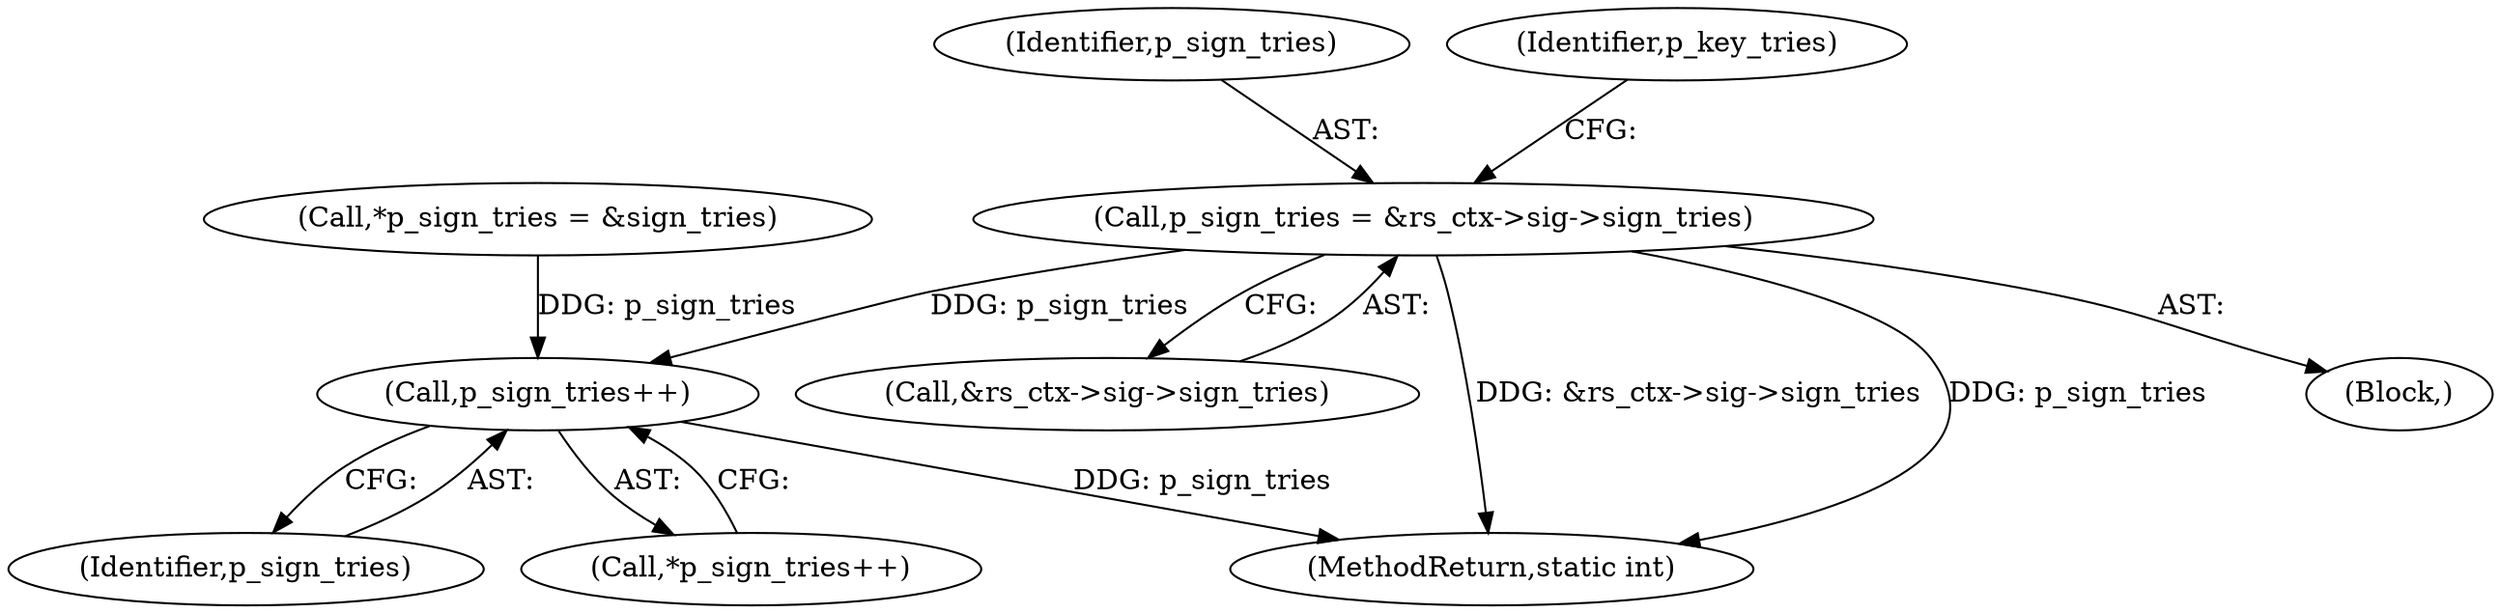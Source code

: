 digraph "0_mbedtls_33f66ba6fd234114aa37f0209dac031bb2870a9b_0@pointer" {
"1000198" [label="(Call,p_sign_tries = &rs_ctx->sig->sign_tries)"];
"1000257" [label="(Call,p_sign_tries++)"];
"1000199" [label="(Identifier,p_sign_tries)"];
"1000200" [label="(Call,&rs_ctx->sig->sign_tries)"];
"1000454" [label="(MethodReturn,static int)"];
"1000257" [label="(Call,p_sign_tries++)"];
"1000197" [label="(Block,)"];
"1000258" [label="(Identifier,p_sign_tries)"];
"1000256" [label="(Call,*p_sign_tries++)"];
"1000124" [label="(Call,*p_sign_tries = &sign_tries)"];
"1000207" [label="(Identifier,p_key_tries)"];
"1000198" [label="(Call,p_sign_tries = &rs_ctx->sig->sign_tries)"];
"1000198" -> "1000197"  [label="AST: "];
"1000198" -> "1000200"  [label="CFG: "];
"1000199" -> "1000198"  [label="AST: "];
"1000200" -> "1000198"  [label="AST: "];
"1000207" -> "1000198"  [label="CFG: "];
"1000198" -> "1000454"  [label="DDG: &rs_ctx->sig->sign_tries"];
"1000198" -> "1000454"  [label="DDG: p_sign_tries"];
"1000198" -> "1000257"  [label="DDG: p_sign_tries"];
"1000257" -> "1000256"  [label="AST: "];
"1000257" -> "1000258"  [label="CFG: "];
"1000258" -> "1000257"  [label="AST: "];
"1000256" -> "1000257"  [label="CFG: "];
"1000257" -> "1000454"  [label="DDG: p_sign_tries"];
"1000124" -> "1000257"  [label="DDG: p_sign_tries"];
}
